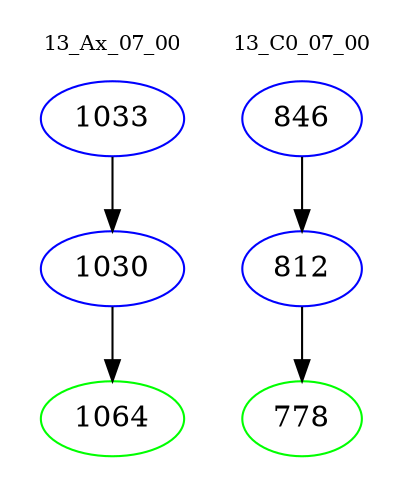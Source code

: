 digraph{
subgraph cluster_0 {
color = white
label = "13_Ax_07_00";
fontsize=10;
T0_1033 [label="1033", color="blue"]
T0_1033 -> T0_1030 [color="black"]
T0_1030 [label="1030", color="blue"]
T0_1030 -> T0_1064 [color="black"]
T0_1064 [label="1064", color="green"]
}
subgraph cluster_1 {
color = white
label = "13_C0_07_00";
fontsize=10;
T1_846 [label="846", color="blue"]
T1_846 -> T1_812 [color="black"]
T1_812 [label="812", color="blue"]
T1_812 -> T1_778 [color="black"]
T1_778 [label="778", color="green"]
}
}
